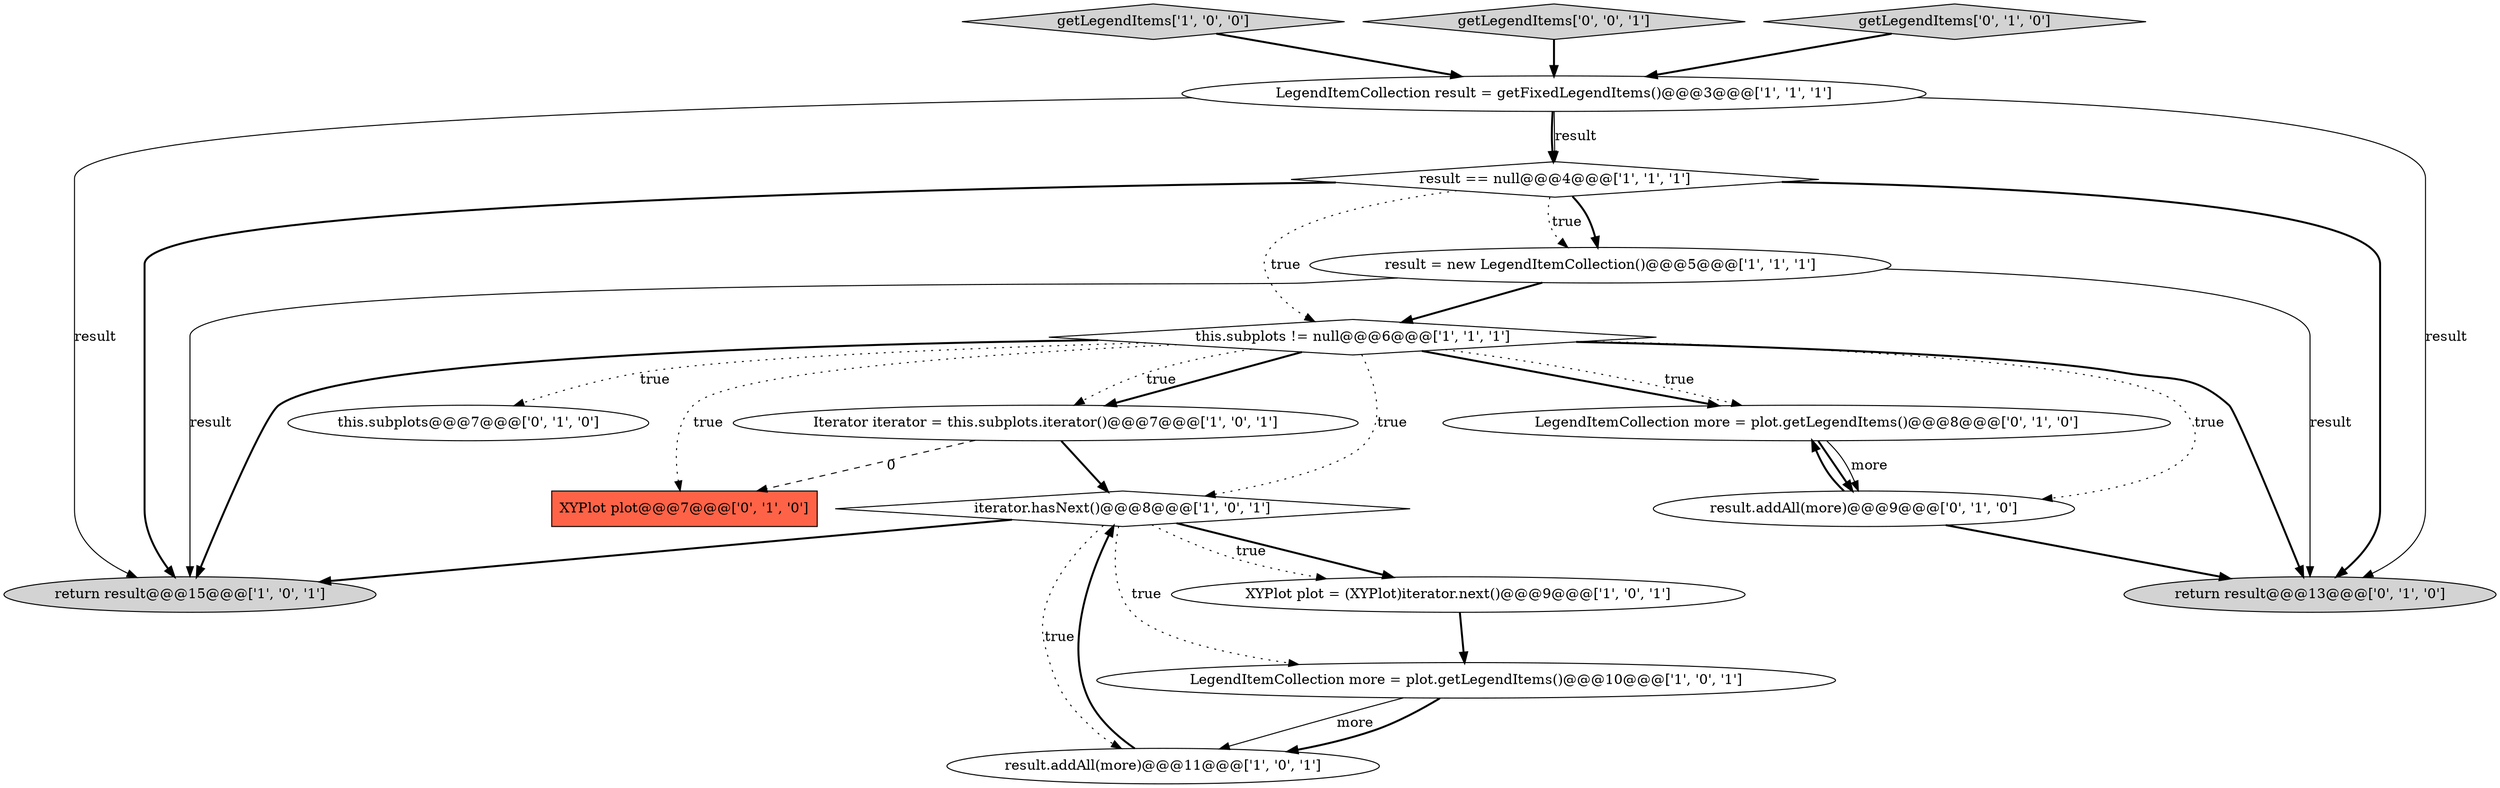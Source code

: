 digraph {
4 [style = filled, label = "getLegendItems['1', '0', '0']", fillcolor = lightgray, shape = diamond image = "AAA0AAABBB1BBB"];
11 [style = filled, label = "this.subplots@@@7@@@['0', '1', '0']", fillcolor = white, shape = ellipse image = "AAA0AAABBB2BBB"];
15 [style = filled, label = "LegendItemCollection more = plot.getLegendItems()@@@8@@@['0', '1', '0']", fillcolor = white, shape = ellipse image = "AAA0AAABBB2BBB"];
0 [style = filled, label = "return result@@@15@@@['1', '0', '1']", fillcolor = lightgray, shape = ellipse image = "AAA0AAABBB1BBB"];
13 [style = filled, label = "result.addAll(more)@@@9@@@['0', '1', '0']", fillcolor = white, shape = ellipse image = "AAA0AAABBB2BBB"];
6 [style = filled, label = "iterator.hasNext()@@@8@@@['1', '0', '1']", fillcolor = white, shape = diamond image = "AAA0AAABBB1BBB"];
3 [style = filled, label = "XYPlot plot = (XYPlot)iterator.next()@@@9@@@['1', '0', '1']", fillcolor = white, shape = ellipse image = "AAA0AAABBB1BBB"];
2 [style = filled, label = "LegendItemCollection result = getFixedLegendItems()@@@3@@@['1', '1', '1']", fillcolor = white, shape = ellipse image = "AAA0AAABBB1BBB"];
7 [style = filled, label = "result = new LegendItemCollection()@@@5@@@['1', '1', '1']", fillcolor = white, shape = ellipse image = "AAA0AAABBB1BBB"];
17 [style = filled, label = "getLegendItems['0', '0', '1']", fillcolor = lightgray, shape = diamond image = "AAA0AAABBB3BBB"];
1 [style = filled, label = "this.subplots != null@@@6@@@['1', '1', '1']", fillcolor = white, shape = diamond image = "AAA0AAABBB1BBB"];
5 [style = filled, label = "Iterator iterator = this.subplots.iterator()@@@7@@@['1', '0', '1']", fillcolor = white, shape = ellipse image = "AAA0AAABBB1BBB"];
10 [style = filled, label = "result == null@@@4@@@['1', '1', '1']", fillcolor = white, shape = diamond image = "AAA0AAABBB1BBB"];
9 [style = filled, label = "result.addAll(more)@@@11@@@['1', '0', '1']", fillcolor = white, shape = ellipse image = "AAA0AAABBB1BBB"];
14 [style = filled, label = "return result@@@13@@@['0', '1', '0']", fillcolor = lightgray, shape = ellipse image = "AAA0AAABBB2BBB"];
8 [style = filled, label = "LegendItemCollection more = plot.getLegendItems()@@@10@@@['1', '0', '1']", fillcolor = white, shape = ellipse image = "AAA0AAABBB1BBB"];
16 [style = filled, label = "getLegendItems['0', '1', '0']", fillcolor = lightgray, shape = diamond image = "AAA0AAABBB2BBB"];
12 [style = filled, label = "XYPlot plot@@@7@@@['0', '1', '0']", fillcolor = tomato, shape = box image = "AAA1AAABBB2BBB"];
1->5 [style = bold, label=""];
6->3 [style = bold, label=""];
15->13 [style = bold, label=""];
5->12 [style = dashed, label="0"];
7->1 [style = bold, label=""];
2->0 [style = solid, label="result"];
8->9 [style = solid, label="more"];
10->14 [style = bold, label=""];
1->15 [style = bold, label=""];
1->11 [style = dotted, label="true"];
7->14 [style = solid, label="result"];
6->0 [style = bold, label=""];
15->13 [style = solid, label="more"];
1->0 [style = bold, label=""];
4->2 [style = bold, label=""];
16->2 [style = bold, label=""];
2->10 [style = bold, label=""];
10->7 [style = bold, label=""];
9->6 [style = bold, label=""];
1->13 [style = dotted, label="true"];
5->6 [style = bold, label=""];
17->2 [style = bold, label=""];
6->9 [style = dotted, label="true"];
7->0 [style = solid, label="result"];
6->8 [style = dotted, label="true"];
1->15 [style = dotted, label="true"];
3->8 [style = bold, label=""];
10->0 [style = bold, label=""];
1->12 [style = dotted, label="true"];
8->9 [style = bold, label=""];
2->10 [style = solid, label="result"];
1->6 [style = dotted, label="true"];
1->14 [style = bold, label=""];
13->15 [style = bold, label=""];
10->1 [style = dotted, label="true"];
6->3 [style = dotted, label="true"];
1->5 [style = dotted, label="true"];
13->14 [style = bold, label=""];
2->14 [style = solid, label="result"];
10->7 [style = dotted, label="true"];
}
